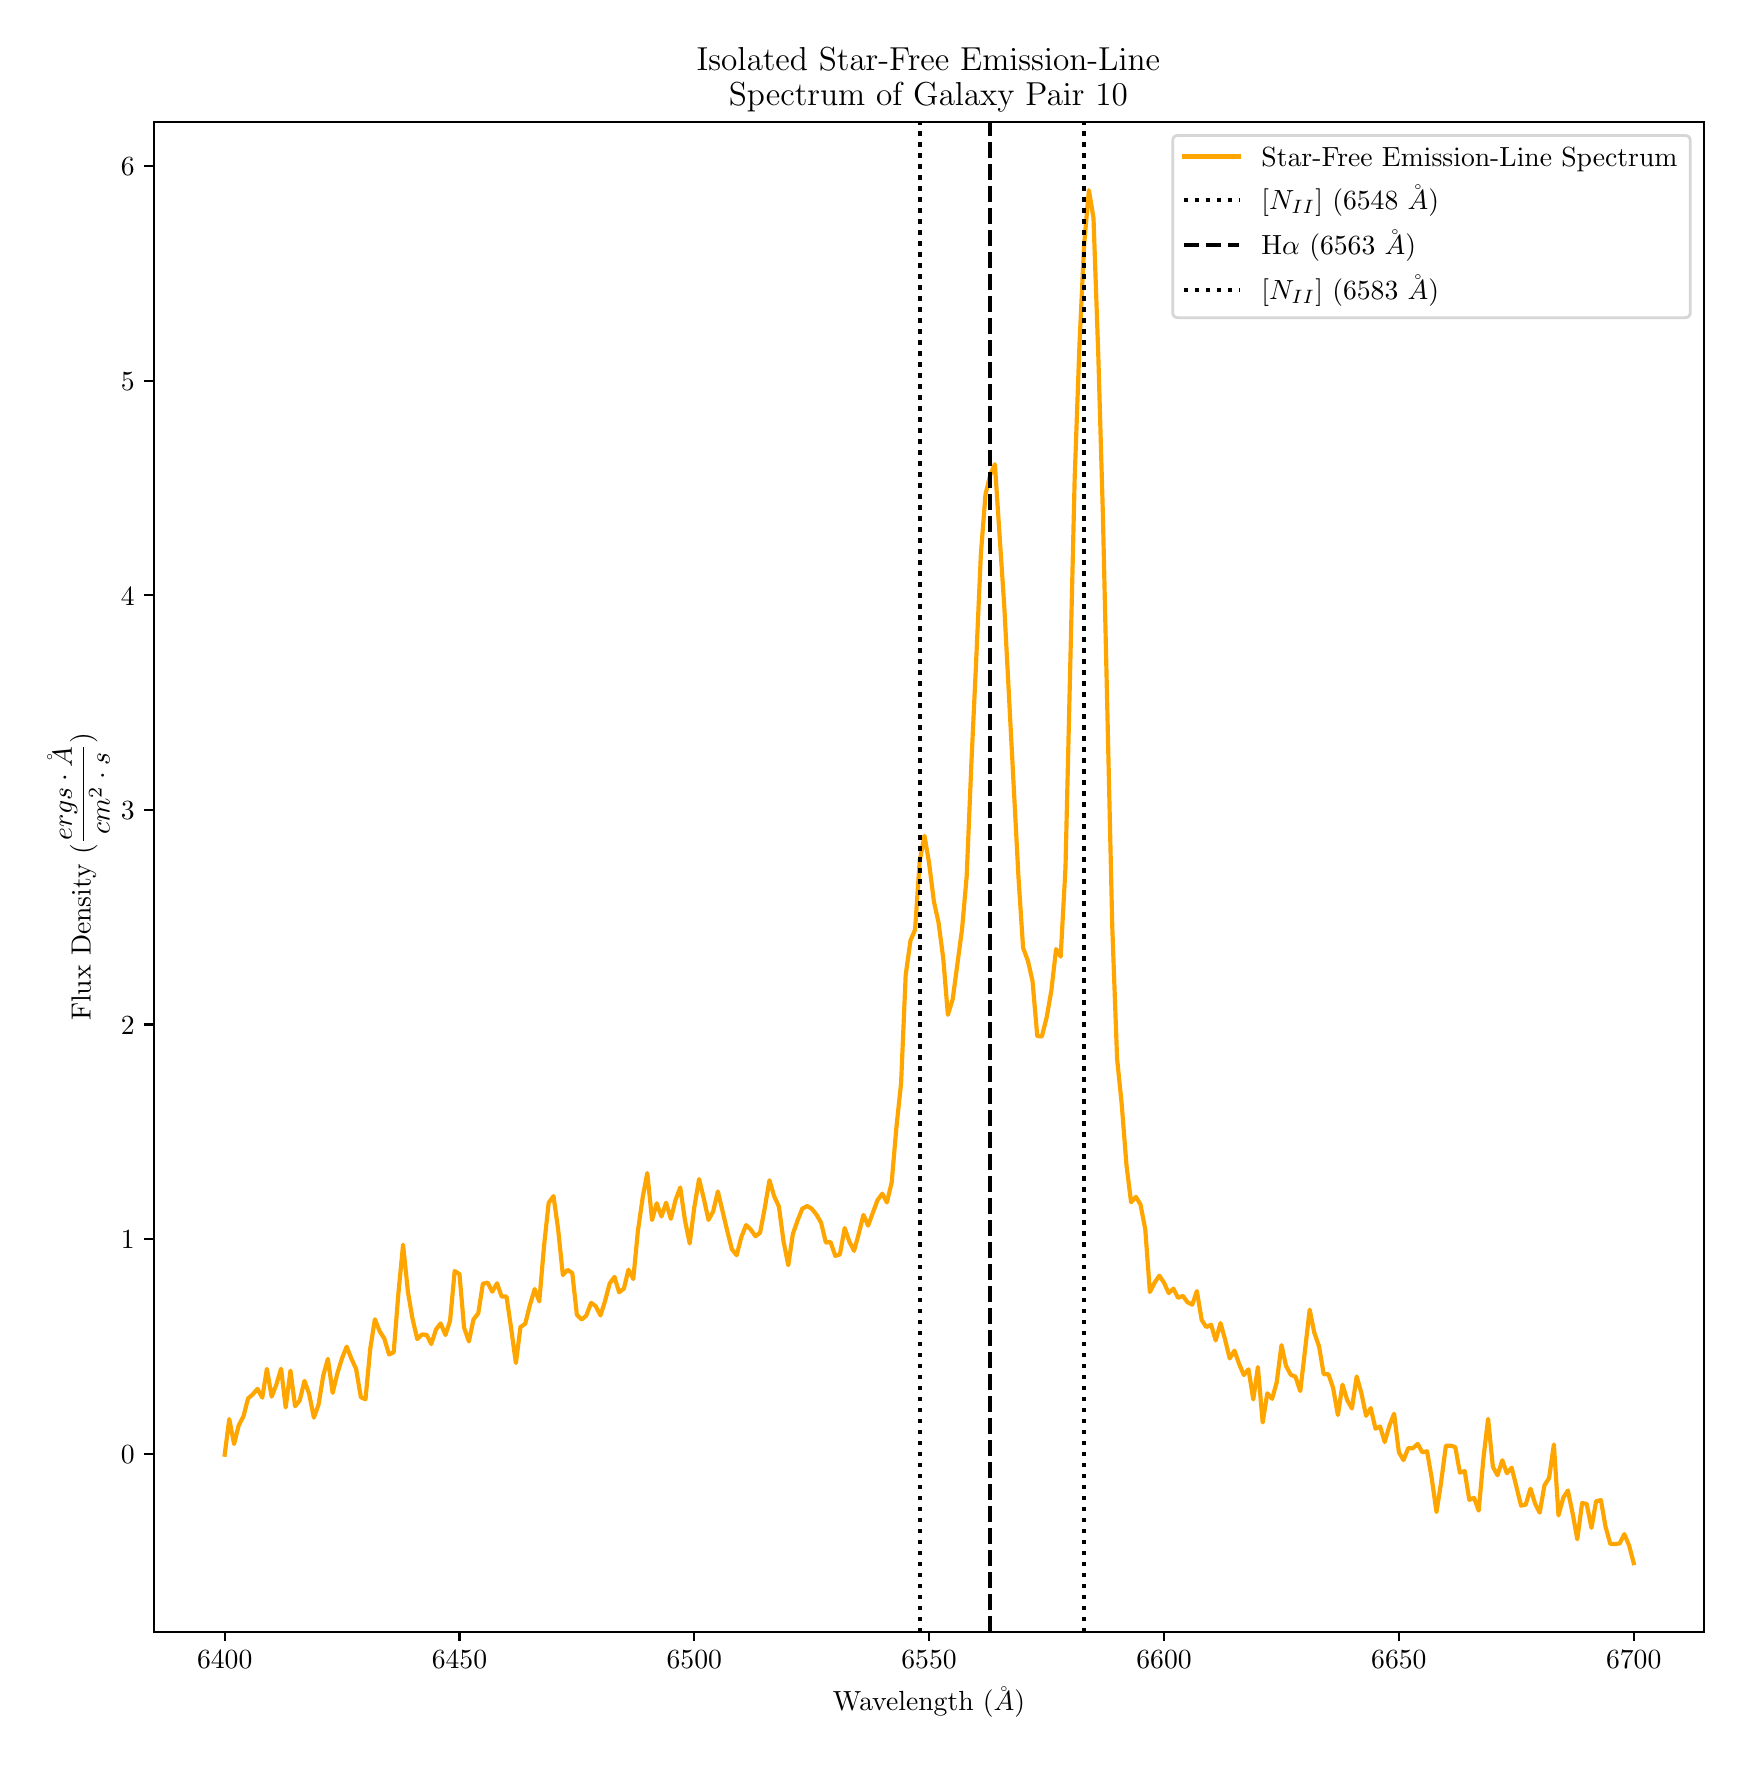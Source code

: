 \begingroup%
\makeatletter%
\begin{pgfpicture}%
\pgfpathrectangle{\pgfpointorigin}{\pgfqpoint{8.482in}{8.552in}}%
\pgfusepath{use as bounding box, clip}%
\begin{pgfscope}%
\pgfsetbuttcap%
\pgfsetmiterjoin%
\definecolor{currentfill}{rgb}{1.0,1.0,1.0}%
\pgfsetfillcolor{currentfill}%
\pgfsetlinewidth{0.0pt}%
\definecolor{currentstroke}{rgb}{1.0,1.0,1.0}%
\pgfsetstrokecolor{currentstroke}%
\pgfsetdash{}{0pt}%
\pgfpathmoveto{\pgfqpoint{0.0in}{0.0in}}%
\pgfpathlineto{\pgfqpoint{8.482in}{0.0in}}%
\pgfpathlineto{\pgfqpoint{8.482in}{8.552in}}%
\pgfpathlineto{\pgfqpoint{0.0in}{8.552in}}%
\pgfpathclose%
\pgfusepath{fill}%
\end{pgfscope}%
\begin{pgfscope}%
\pgfsetbuttcap%
\pgfsetmiterjoin%
\definecolor{currentfill}{rgb}{1.0,1.0,1.0}%
\pgfsetfillcolor{currentfill}%
\pgfsetlinewidth{0.0pt}%
\definecolor{currentstroke}{rgb}{0.0,0.0,0.0}%
\pgfsetstrokecolor{currentstroke}%
\pgfsetstrokeopacity{0.0}%
\pgfsetdash{}{0pt}%
\pgfpathmoveto{\pgfqpoint{0.632in}{0.532in}}%
\pgfpathlineto{\pgfqpoint{8.382in}{0.532in}}%
\pgfpathlineto{\pgfqpoint{8.382in}{8.082in}}%
\pgfpathlineto{\pgfqpoint{0.632in}{8.082in}}%
\pgfpathclose%
\pgfusepath{fill}%
\end{pgfscope}%
\begin{pgfscope}%
\pgfsetbuttcap%
\pgfsetroundjoin%
\definecolor{currentfill}{rgb}{0.0,0.0,0.0}%
\pgfsetfillcolor{currentfill}%
\pgfsetlinewidth{0.803pt}%
\definecolor{currentstroke}{rgb}{0.0,0.0,0.0}%
\pgfsetstrokecolor{currentstroke}%
\pgfsetdash{}{0pt}%
\pgfsys@defobject{currentmarker}{\pgfqpoint{0.0in}{-0.049in}}{\pgfqpoint{0.0in}{0.0in}}{%
\pgfpathmoveto{\pgfqpoint{0.0in}{0.0in}}%
\pgfpathlineto{\pgfqpoint{0.0in}{-0.049in}}%
\pgfusepath{stroke,fill}%
}%
\begin{pgfscope}%
\pgfsys@transformshift{0.985in}{0.532in}%
\pgfsys@useobject{currentmarker}{}%
\end{pgfscope}%
\end{pgfscope}%
\begin{pgfscope}%
\definecolor{textcolor}{rgb}{0.0,0.0,0.0}%
\pgfsetstrokecolor{textcolor}%
\pgfsetfillcolor{textcolor}%
\pgftext[x=0.985in,y=0.435in,,top]{\color{textcolor}\rmfamily\fontsize{10.0}{12.0}\selectfont \(\displaystyle 6400\)}%
\end{pgfscope}%
\begin{pgfscope}%
\pgfsetbuttcap%
\pgfsetroundjoin%
\definecolor{currentfill}{rgb}{0.0,0.0,0.0}%
\pgfsetfillcolor{currentfill}%
\pgfsetlinewidth{0.803pt}%
\definecolor{currentstroke}{rgb}{0.0,0.0,0.0}%
\pgfsetstrokecolor{currentstroke}%
\pgfsetdash{}{0pt}%
\pgfsys@defobject{currentmarker}{\pgfqpoint{0.0in}{-0.049in}}{\pgfqpoint{0.0in}{0.0in}}{%
\pgfpathmoveto{\pgfqpoint{0.0in}{0.0in}}%
\pgfpathlineto{\pgfqpoint{0.0in}{-0.049in}}%
\pgfusepath{stroke,fill}%
}%
\begin{pgfscope}%
\pgfsys@transformshift{2.159in}{0.532in}%
\pgfsys@useobject{currentmarker}{}%
\end{pgfscope}%
\end{pgfscope}%
\begin{pgfscope}%
\definecolor{textcolor}{rgb}{0.0,0.0,0.0}%
\pgfsetstrokecolor{textcolor}%
\pgfsetfillcolor{textcolor}%
\pgftext[x=2.159in,y=0.435in,,top]{\color{textcolor}\rmfamily\fontsize{10.0}{12.0}\selectfont \(\displaystyle 6450\)}%
\end{pgfscope}%
\begin{pgfscope}%
\pgfsetbuttcap%
\pgfsetroundjoin%
\definecolor{currentfill}{rgb}{0.0,0.0,0.0}%
\pgfsetfillcolor{currentfill}%
\pgfsetlinewidth{0.803pt}%
\definecolor{currentstroke}{rgb}{0.0,0.0,0.0}%
\pgfsetstrokecolor{currentstroke}%
\pgfsetdash{}{0pt}%
\pgfsys@defobject{currentmarker}{\pgfqpoint{0.0in}{-0.049in}}{\pgfqpoint{0.0in}{0.0in}}{%
\pgfpathmoveto{\pgfqpoint{0.0in}{0.0in}}%
\pgfpathlineto{\pgfqpoint{0.0in}{-0.049in}}%
\pgfusepath{stroke,fill}%
}%
\begin{pgfscope}%
\pgfsys@transformshift{3.333in}{0.532in}%
\pgfsys@useobject{currentmarker}{}%
\end{pgfscope}%
\end{pgfscope}%
\begin{pgfscope}%
\definecolor{textcolor}{rgb}{0.0,0.0,0.0}%
\pgfsetstrokecolor{textcolor}%
\pgfsetfillcolor{textcolor}%
\pgftext[x=3.333in,y=0.435in,,top]{\color{textcolor}\rmfamily\fontsize{10.0}{12.0}\selectfont \(\displaystyle 6500\)}%
\end{pgfscope}%
\begin{pgfscope}%
\pgfsetbuttcap%
\pgfsetroundjoin%
\definecolor{currentfill}{rgb}{0.0,0.0,0.0}%
\pgfsetfillcolor{currentfill}%
\pgfsetlinewidth{0.803pt}%
\definecolor{currentstroke}{rgb}{0.0,0.0,0.0}%
\pgfsetstrokecolor{currentstroke}%
\pgfsetdash{}{0pt}%
\pgfsys@defobject{currentmarker}{\pgfqpoint{0.0in}{-0.049in}}{\pgfqpoint{0.0in}{0.0in}}{%
\pgfpathmoveto{\pgfqpoint{0.0in}{0.0in}}%
\pgfpathlineto{\pgfqpoint{0.0in}{-0.049in}}%
\pgfusepath{stroke,fill}%
}%
\begin{pgfscope}%
\pgfsys@transformshift{4.507in}{0.532in}%
\pgfsys@useobject{currentmarker}{}%
\end{pgfscope}%
\end{pgfscope}%
\begin{pgfscope}%
\definecolor{textcolor}{rgb}{0.0,0.0,0.0}%
\pgfsetstrokecolor{textcolor}%
\pgfsetfillcolor{textcolor}%
\pgftext[x=4.507in,y=0.435in,,top]{\color{textcolor}\rmfamily\fontsize{10.0}{12.0}\selectfont \(\displaystyle 6550\)}%
\end{pgfscope}%
\begin{pgfscope}%
\pgfsetbuttcap%
\pgfsetroundjoin%
\definecolor{currentfill}{rgb}{0.0,0.0,0.0}%
\pgfsetfillcolor{currentfill}%
\pgfsetlinewidth{0.803pt}%
\definecolor{currentstroke}{rgb}{0.0,0.0,0.0}%
\pgfsetstrokecolor{currentstroke}%
\pgfsetdash{}{0pt}%
\pgfsys@defobject{currentmarker}{\pgfqpoint{0.0in}{-0.049in}}{\pgfqpoint{0.0in}{0.0in}}{%
\pgfpathmoveto{\pgfqpoint{0.0in}{0.0in}}%
\pgfpathlineto{\pgfqpoint{0.0in}{-0.049in}}%
\pgfusepath{stroke,fill}%
}%
\begin{pgfscope}%
\pgfsys@transformshift{5.682in}{0.532in}%
\pgfsys@useobject{currentmarker}{}%
\end{pgfscope}%
\end{pgfscope}%
\begin{pgfscope}%
\definecolor{textcolor}{rgb}{0.0,0.0,0.0}%
\pgfsetstrokecolor{textcolor}%
\pgfsetfillcolor{textcolor}%
\pgftext[x=5.682in,y=0.435in,,top]{\color{textcolor}\rmfamily\fontsize{10.0}{12.0}\selectfont \(\displaystyle 6600\)}%
\end{pgfscope}%
\begin{pgfscope}%
\pgfsetbuttcap%
\pgfsetroundjoin%
\definecolor{currentfill}{rgb}{0.0,0.0,0.0}%
\pgfsetfillcolor{currentfill}%
\pgfsetlinewidth{0.803pt}%
\definecolor{currentstroke}{rgb}{0.0,0.0,0.0}%
\pgfsetstrokecolor{currentstroke}%
\pgfsetdash{}{0pt}%
\pgfsys@defobject{currentmarker}{\pgfqpoint{0.0in}{-0.049in}}{\pgfqpoint{0.0in}{0.0in}}{%
\pgfpathmoveto{\pgfqpoint{0.0in}{0.0in}}%
\pgfpathlineto{\pgfqpoint{0.0in}{-0.049in}}%
\pgfusepath{stroke,fill}%
}%
\begin{pgfscope}%
\pgfsys@transformshift{6.856in}{0.532in}%
\pgfsys@useobject{currentmarker}{}%
\end{pgfscope}%
\end{pgfscope}%
\begin{pgfscope}%
\definecolor{textcolor}{rgb}{0.0,0.0,0.0}%
\pgfsetstrokecolor{textcolor}%
\pgfsetfillcolor{textcolor}%
\pgftext[x=6.856in,y=0.435in,,top]{\color{textcolor}\rmfamily\fontsize{10.0}{12.0}\selectfont \(\displaystyle 6650\)}%
\end{pgfscope}%
\begin{pgfscope}%
\pgfsetbuttcap%
\pgfsetroundjoin%
\definecolor{currentfill}{rgb}{0.0,0.0,0.0}%
\pgfsetfillcolor{currentfill}%
\pgfsetlinewidth{0.803pt}%
\definecolor{currentstroke}{rgb}{0.0,0.0,0.0}%
\pgfsetstrokecolor{currentstroke}%
\pgfsetdash{}{0pt}%
\pgfsys@defobject{currentmarker}{\pgfqpoint{0.0in}{-0.049in}}{\pgfqpoint{0.0in}{0.0in}}{%
\pgfpathmoveto{\pgfqpoint{0.0in}{0.0in}}%
\pgfpathlineto{\pgfqpoint{0.0in}{-0.049in}}%
\pgfusepath{stroke,fill}%
}%
\begin{pgfscope}%
\pgfsys@transformshift{8.03in}{0.532in}%
\pgfsys@useobject{currentmarker}{}%
\end{pgfscope}%
\end{pgfscope}%
\begin{pgfscope}%
\definecolor{textcolor}{rgb}{0.0,0.0,0.0}%
\pgfsetstrokecolor{textcolor}%
\pgfsetfillcolor{textcolor}%
\pgftext[x=8.03in,y=0.435in,,top]{\color{textcolor}\rmfamily\fontsize{10.0}{12.0}\selectfont \(\displaystyle 6700\)}%
\end{pgfscope}%
\begin{pgfscope}%
\definecolor{textcolor}{rgb}{0.0,0.0,0.0}%
\pgfsetstrokecolor{textcolor}%
\pgfsetfillcolor{textcolor}%
\pgftext[x=4.507in,y=0.256in,,top]{\color{textcolor}\rmfamily\fontsize{10.0}{12.0}\selectfont Wavelength (\(\displaystyle \AA\))}%
\end{pgfscope}%
\begin{pgfscope}%
\pgfsetbuttcap%
\pgfsetroundjoin%
\definecolor{currentfill}{rgb}{0.0,0.0,0.0}%
\pgfsetfillcolor{currentfill}%
\pgfsetlinewidth{0.803pt}%
\definecolor{currentstroke}{rgb}{0.0,0.0,0.0}%
\pgfsetstrokecolor{currentstroke}%
\pgfsetdash{}{0pt}%
\pgfsys@defobject{currentmarker}{\pgfqpoint{-0.049in}{0.0in}}{\pgfqpoint{0.0in}{0.0in}}{%
\pgfpathmoveto{\pgfqpoint{0.0in}{0.0in}}%
\pgfpathlineto{\pgfqpoint{-0.049in}{0.0in}}%
\pgfusepath{stroke,fill}%
}%
\begin{pgfscope}%
\pgfsys@transformshift{0.632in}{1.421in}%
\pgfsys@useobject{currentmarker}{}%
\end{pgfscope}%
\end{pgfscope}%
\begin{pgfscope}%
\definecolor{textcolor}{rgb}{0.0,0.0,0.0}%
\pgfsetstrokecolor{textcolor}%
\pgfsetfillcolor{textcolor}%
\pgftext[x=0.466in,y=1.373in,left,base]{\color{textcolor}\rmfamily\fontsize{10.0}{12.0}\selectfont \(\displaystyle 0\)}%
\end{pgfscope}%
\begin{pgfscope}%
\pgfsetbuttcap%
\pgfsetroundjoin%
\definecolor{currentfill}{rgb}{0.0,0.0,0.0}%
\pgfsetfillcolor{currentfill}%
\pgfsetlinewidth{0.803pt}%
\definecolor{currentstroke}{rgb}{0.0,0.0,0.0}%
\pgfsetstrokecolor{currentstroke}%
\pgfsetdash{}{0pt}%
\pgfsys@defobject{currentmarker}{\pgfqpoint{-0.049in}{0.0in}}{\pgfqpoint{0.0in}{0.0in}}{%
\pgfpathmoveto{\pgfqpoint{0.0in}{0.0in}}%
\pgfpathlineto{\pgfqpoint{-0.049in}{0.0in}}%
\pgfusepath{stroke,fill}%
}%
\begin{pgfscope}%
\pgfsys@transformshift{0.632in}{2.494in}%
\pgfsys@useobject{currentmarker}{}%
\end{pgfscope}%
\end{pgfscope}%
\begin{pgfscope}%
\definecolor{textcolor}{rgb}{0.0,0.0,0.0}%
\pgfsetstrokecolor{textcolor}%
\pgfsetfillcolor{textcolor}%
\pgftext[x=0.466in,y=2.446in,left,base]{\color{textcolor}\rmfamily\fontsize{10.0}{12.0}\selectfont \(\displaystyle 1\)}%
\end{pgfscope}%
\begin{pgfscope}%
\pgfsetbuttcap%
\pgfsetroundjoin%
\definecolor{currentfill}{rgb}{0.0,0.0,0.0}%
\pgfsetfillcolor{currentfill}%
\pgfsetlinewidth{0.803pt}%
\definecolor{currentstroke}{rgb}{0.0,0.0,0.0}%
\pgfsetstrokecolor{currentstroke}%
\pgfsetdash{}{0pt}%
\pgfsys@defobject{currentmarker}{\pgfqpoint{-0.049in}{0.0in}}{\pgfqpoint{0.0in}{0.0in}}{%
\pgfpathmoveto{\pgfqpoint{0.0in}{0.0in}}%
\pgfpathlineto{\pgfqpoint{-0.049in}{0.0in}}%
\pgfusepath{stroke,fill}%
}%
\begin{pgfscope}%
\pgfsys@transformshift{0.632in}{3.568in}%
\pgfsys@useobject{currentmarker}{}%
\end{pgfscope}%
\end{pgfscope}%
\begin{pgfscope}%
\definecolor{textcolor}{rgb}{0.0,0.0,0.0}%
\pgfsetstrokecolor{textcolor}%
\pgfsetfillcolor{textcolor}%
\pgftext[x=0.466in,y=3.519in,left,base]{\color{textcolor}\rmfamily\fontsize{10.0}{12.0}\selectfont \(\displaystyle 2\)}%
\end{pgfscope}%
\begin{pgfscope}%
\pgfsetbuttcap%
\pgfsetroundjoin%
\definecolor{currentfill}{rgb}{0.0,0.0,0.0}%
\pgfsetfillcolor{currentfill}%
\pgfsetlinewidth{0.803pt}%
\definecolor{currentstroke}{rgb}{0.0,0.0,0.0}%
\pgfsetstrokecolor{currentstroke}%
\pgfsetdash{}{0pt}%
\pgfsys@defobject{currentmarker}{\pgfqpoint{-0.049in}{0.0in}}{\pgfqpoint{0.0in}{0.0in}}{%
\pgfpathmoveto{\pgfqpoint{0.0in}{0.0in}}%
\pgfpathlineto{\pgfqpoint{-0.049in}{0.0in}}%
\pgfusepath{stroke,fill}%
}%
\begin{pgfscope}%
\pgfsys@transformshift{0.632in}{4.641in}%
\pgfsys@useobject{currentmarker}{}%
\end{pgfscope}%
\end{pgfscope}%
\begin{pgfscope}%
\definecolor{textcolor}{rgb}{0.0,0.0,0.0}%
\pgfsetstrokecolor{textcolor}%
\pgfsetfillcolor{textcolor}%
\pgftext[x=0.466in,y=4.592in,left,base]{\color{textcolor}\rmfamily\fontsize{10.0}{12.0}\selectfont \(\displaystyle 3\)}%
\end{pgfscope}%
\begin{pgfscope}%
\pgfsetbuttcap%
\pgfsetroundjoin%
\definecolor{currentfill}{rgb}{0.0,0.0,0.0}%
\pgfsetfillcolor{currentfill}%
\pgfsetlinewidth{0.803pt}%
\definecolor{currentstroke}{rgb}{0.0,0.0,0.0}%
\pgfsetstrokecolor{currentstroke}%
\pgfsetdash{}{0pt}%
\pgfsys@defobject{currentmarker}{\pgfqpoint{-0.049in}{0.0in}}{\pgfqpoint{0.0in}{0.0in}}{%
\pgfpathmoveto{\pgfqpoint{0.0in}{0.0in}}%
\pgfpathlineto{\pgfqpoint{-0.049in}{0.0in}}%
\pgfusepath{stroke,fill}%
}%
\begin{pgfscope}%
\pgfsys@transformshift{0.632in}{5.714in}%
\pgfsys@useobject{currentmarker}{}%
\end{pgfscope}%
\end{pgfscope}%
\begin{pgfscope}%
\definecolor{textcolor}{rgb}{0.0,0.0,0.0}%
\pgfsetstrokecolor{textcolor}%
\pgfsetfillcolor{textcolor}%
\pgftext[x=0.466in,y=5.665in,left,base]{\color{textcolor}\rmfamily\fontsize{10.0}{12.0}\selectfont \(\displaystyle 4\)}%
\end{pgfscope}%
\begin{pgfscope}%
\pgfsetbuttcap%
\pgfsetroundjoin%
\definecolor{currentfill}{rgb}{0.0,0.0,0.0}%
\pgfsetfillcolor{currentfill}%
\pgfsetlinewidth{0.803pt}%
\definecolor{currentstroke}{rgb}{0.0,0.0,0.0}%
\pgfsetstrokecolor{currentstroke}%
\pgfsetdash{}{0pt}%
\pgfsys@defobject{currentmarker}{\pgfqpoint{-0.049in}{0.0in}}{\pgfqpoint{0.0in}{0.0in}}{%
\pgfpathmoveto{\pgfqpoint{0.0in}{0.0in}}%
\pgfpathlineto{\pgfqpoint{-0.049in}{0.0in}}%
\pgfusepath{stroke,fill}%
}%
\begin{pgfscope}%
\pgfsys@transformshift{0.632in}{6.787in}%
\pgfsys@useobject{currentmarker}{}%
\end{pgfscope}%
\end{pgfscope}%
\begin{pgfscope}%
\definecolor{textcolor}{rgb}{0.0,0.0,0.0}%
\pgfsetstrokecolor{textcolor}%
\pgfsetfillcolor{textcolor}%
\pgftext[x=0.466in,y=6.739in,left,base]{\color{textcolor}\rmfamily\fontsize{10.0}{12.0}\selectfont \(\displaystyle 5\)}%
\end{pgfscope}%
\begin{pgfscope}%
\pgfsetbuttcap%
\pgfsetroundjoin%
\definecolor{currentfill}{rgb}{0.0,0.0,0.0}%
\pgfsetfillcolor{currentfill}%
\pgfsetlinewidth{0.803pt}%
\definecolor{currentstroke}{rgb}{0.0,0.0,0.0}%
\pgfsetstrokecolor{currentstroke}%
\pgfsetdash{}{0pt}%
\pgfsys@defobject{currentmarker}{\pgfqpoint{-0.049in}{0.0in}}{\pgfqpoint{0.0in}{0.0in}}{%
\pgfpathmoveto{\pgfqpoint{0.0in}{0.0in}}%
\pgfpathlineto{\pgfqpoint{-0.049in}{0.0in}}%
\pgfusepath{stroke,fill}%
}%
\begin{pgfscope}%
\pgfsys@transformshift{0.632in}{7.86in}%
\pgfsys@useobject{currentmarker}{}%
\end{pgfscope}%
\end{pgfscope}%
\begin{pgfscope}%
\definecolor{textcolor}{rgb}{0.0,0.0,0.0}%
\pgfsetstrokecolor{textcolor}%
\pgfsetfillcolor{textcolor}%
\pgftext[x=0.466in,y=7.812in,left,base]{\color{textcolor}\rmfamily\fontsize{10.0}{12.0}\selectfont \(\displaystyle 6\)}%
\end{pgfscope}%
\begin{pgfscope}%
\definecolor{textcolor}{rgb}{0.0,0.0,0.0}%
\pgfsetstrokecolor{textcolor}%
\pgfsetfillcolor{textcolor}%
\pgftext[x=0.41in,y=4.307in,,bottom,rotate=90.0]{\color{textcolor}\rmfamily\fontsize{10.0}{12.0}\selectfont Flux Density (\(\displaystyle \frac{ergs \cdot \AA}{cm^{2} \cdot s}\))}%
\end{pgfscope}%
\begin{pgfscope}%
\pgfpathrectangle{\pgfqpoint{0.632in}{0.532in}}{\pgfqpoint{7.75in}{7.55in}}%
\pgfusepath{clip}%
\pgfsetrectcap%
\pgfsetroundjoin%
\pgfsetlinewidth{1.506pt}%
\definecolor{currentstroke}{rgb}{1.0,0.647,0.0}%
\pgfsetstrokecolor{currentstroke}%
\pgfsetdash{}{0pt}%
\pgfpathmoveto{\pgfqpoint{0.985in}{1.417in}}%
\pgfpathlineto{\pgfqpoint{1.008in}{1.595in}}%
\pgfpathlineto{\pgfqpoint{1.032in}{1.47in}}%
\pgfpathlineto{\pgfqpoint{1.055in}{1.563in}}%
\pgfpathlineto{\pgfqpoint{1.079in}{1.609in}}%
\pgfpathlineto{\pgfqpoint{1.102in}{1.698in}}%
\pgfpathlineto{\pgfqpoint{1.126in}{1.719in}}%
\pgfpathlineto{\pgfqpoint{1.149in}{1.746in}}%
\pgfpathlineto{\pgfqpoint{1.173in}{1.702in}}%
\pgfpathlineto{\pgfqpoint{1.196in}{1.846in}}%
\pgfpathlineto{\pgfqpoint{1.22in}{1.707in}}%
\pgfpathlineto{\pgfqpoint{1.243in}{1.766in}}%
\pgfpathlineto{\pgfqpoint{1.267in}{1.847in}}%
\pgfpathlineto{\pgfqpoint{1.29in}{1.653in}}%
\pgfpathlineto{\pgfqpoint{1.314in}{1.837in}}%
\pgfpathlineto{\pgfqpoint{1.337in}{1.659in}}%
\pgfpathlineto{\pgfqpoint{1.36in}{1.687in}}%
\pgfpathlineto{\pgfqpoint{1.384in}{1.786in}}%
\pgfpathlineto{\pgfqpoint{1.407in}{1.722in}}%
\pgfpathlineto{\pgfqpoint{1.431in}{1.602in}}%
\pgfpathlineto{\pgfqpoint{1.454in}{1.666in}}%
\pgfpathlineto{\pgfqpoint{1.478in}{1.813in}}%
\pgfpathlineto{\pgfqpoint{1.501in}{1.896in}}%
\pgfpathlineto{\pgfqpoint{1.525in}{1.726in}}%
\pgfpathlineto{\pgfqpoint{1.548in}{1.822in}}%
\pgfpathlineto{\pgfqpoint{1.572in}{1.9in}}%
\pgfpathlineto{\pgfqpoint{1.595in}{1.957in}}%
\pgfpathlineto{\pgfqpoint{1.619in}{1.896in}}%
\pgfpathlineto{\pgfqpoint{1.642in}{1.846in}}%
\pgfpathlineto{\pgfqpoint{1.666in}{1.704in}}%
\pgfpathlineto{\pgfqpoint{1.689in}{1.694in}}%
\pgfpathlineto{\pgfqpoint{1.713in}{1.948in}}%
\pgfpathlineto{\pgfqpoint{1.736in}{2.094in}}%
\pgfpathlineto{\pgfqpoint{1.76in}{2.034in}}%
\pgfpathlineto{\pgfqpoint{1.783in}{1.998in}}%
\pgfpathlineto{\pgfqpoint{1.807in}{1.918in}}%
\pgfpathlineto{\pgfqpoint{1.83in}{1.929in}}%
\pgfpathlineto{\pgfqpoint{1.854in}{2.228in}}%
\pgfpathlineto{\pgfqpoint{1.877in}{2.467in}}%
\pgfpathlineto{\pgfqpoint{1.901in}{2.233in}}%
\pgfpathlineto{\pgfqpoint{1.924in}{2.097in}}%
\pgfpathlineto{\pgfqpoint{1.948in}{1.995in}}%
\pgfpathlineto{\pgfqpoint{1.971in}{2.018in}}%
\pgfpathlineto{\pgfqpoint{1.995in}{2.016in}}%
\pgfpathlineto{\pgfqpoint{2.018in}{1.97in}}%
\pgfpathlineto{\pgfqpoint{2.042in}{2.044in}}%
\pgfpathlineto{\pgfqpoint{2.065in}{2.073in}}%
\pgfpathlineto{\pgfqpoint{2.089in}{2.015in}}%
\pgfpathlineto{\pgfqpoint{2.112in}{2.087in}}%
\pgfpathlineto{\pgfqpoint{2.135in}{2.335in}}%
\pgfpathlineto{\pgfqpoint{2.159in}{2.32in}}%
\pgfpathlineto{\pgfqpoint{2.182in}{2.052in}}%
\pgfpathlineto{\pgfqpoint{2.206in}{1.983in}}%
\pgfpathlineto{\pgfqpoint{2.229in}{2.093in}}%
\pgfpathlineto{\pgfqpoint{2.253in}{2.124in}}%
\pgfpathlineto{\pgfqpoint{2.276in}{2.272in}}%
\pgfpathlineto{\pgfqpoint{2.3in}{2.277in}}%
\pgfpathlineto{\pgfqpoint{2.323in}{2.232in}}%
\pgfpathlineto{\pgfqpoint{2.347in}{2.274in}}%
\pgfpathlineto{\pgfqpoint{2.37in}{2.207in}}%
\pgfpathlineto{\pgfqpoint{2.394in}{2.208in}}%
\pgfpathlineto{\pgfqpoint{2.417in}{2.051in}}%
\pgfpathlineto{\pgfqpoint{2.441in}{1.875in}}%
\pgfpathlineto{\pgfqpoint{2.464in}{2.055in}}%
\pgfpathlineto{\pgfqpoint{2.488in}{2.072in}}%
\pgfpathlineto{\pgfqpoint{2.511in}{2.165in}}%
\pgfpathlineto{\pgfqpoint{2.535in}{2.245in}}%
\pgfpathlineto{\pgfqpoint{2.558in}{2.183in}}%
\pgfpathlineto{\pgfqpoint{2.582in}{2.463in}}%
\pgfpathlineto{\pgfqpoint{2.605in}{2.676in}}%
\pgfpathlineto{\pgfqpoint{2.629in}{2.71in}}%
\pgfpathlineto{\pgfqpoint{2.652in}{2.546in}}%
\pgfpathlineto{\pgfqpoint{2.676in}{2.315in}}%
\pgfpathlineto{\pgfqpoint{2.699in}{2.341in}}%
\pgfpathlineto{\pgfqpoint{2.723in}{2.325in}}%
\pgfpathlineto{\pgfqpoint{2.746in}{2.116in}}%
\pgfpathlineto{\pgfqpoint{2.77in}{2.093in}}%
\pgfpathlineto{\pgfqpoint{2.793in}{2.112in}}%
\pgfpathlineto{\pgfqpoint{2.817in}{2.176in}}%
\pgfpathlineto{\pgfqpoint{2.84in}{2.16in}}%
\pgfpathlineto{\pgfqpoint{2.864in}{2.113in}}%
\pgfpathlineto{\pgfqpoint{2.887in}{2.186in}}%
\pgfpathlineto{\pgfqpoint{2.91in}{2.273in}}%
\pgfpathlineto{\pgfqpoint{2.934in}{2.306in}}%
\pgfpathlineto{\pgfqpoint{2.957in}{2.229in}}%
\pgfpathlineto{\pgfqpoint{2.981in}{2.247in}}%
\pgfpathlineto{\pgfqpoint{3.004in}{2.342in}}%
\pgfpathlineto{\pgfqpoint{3.028in}{2.295in}}%
\pgfpathlineto{\pgfqpoint{3.051in}{2.535in}}%
\pgfpathlineto{\pgfqpoint{3.075in}{2.703in}}%
\pgfpathlineto{\pgfqpoint{3.098in}{2.825in}}%
\pgfpathlineto{\pgfqpoint{3.122in}{2.59in}}%
\pgfpathlineto{\pgfqpoint{3.145in}{2.674in}}%
\pgfpathlineto{\pgfqpoint{3.169in}{2.608in}}%
\pgfpathlineto{\pgfqpoint{3.192in}{2.677in}}%
\pgfpathlineto{\pgfqpoint{3.216in}{2.596in}}%
\pgfpathlineto{\pgfqpoint{3.239in}{2.69in}}%
\pgfpathlineto{\pgfqpoint{3.263in}{2.753in}}%
\pgfpathlineto{\pgfqpoint{3.286in}{2.591in}}%
\pgfpathlineto{\pgfqpoint{3.31in}{2.473in}}%
\pgfpathlineto{\pgfqpoint{3.333in}{2.653in}}%
\pgfpathlineto{\pgfqpoint{3.357in}{2.795in}}%
\pgfpathlineto{\pgfqpoint{3.38in}{2.7in}}%
\pgfpathlineto{\pgfqpoint{3.404in}{2.591in}}%
\pgfpathlineto{\pgfqpoint{3.427in}{2.632in}}%
\pgfpathlineto{\pgfqpoint{3.451in}{2.733in}}%
\pgfpathlineto{\pgfqpoint{3.498in}{2.535in}}%
\pgfpathlineto{\pgfqpoint{3.521in}{2.444in}}%
\pgfpathlineto{\pgfqpoint{3.545in}{2.414in}}%
\pgfpathlineto{\pgfqpoint{3.568in}{2.504in}}%
\pgfpathlineto{\pgfqpoint{3.592in}{2.565in}}%
\pgfpathlineto{\pgfqpoint{3.615in}{2.543in}}%
\pgfpathlineto{\pgfqpoint{3.639in}{2.509in}}%
\pgfpathlineto{\pgfqpoint{3.662in}{2.527in}}%
\pgfpathlineto{\pgfqpoint{3.685in}{2.648in}}%
\pgfpathlineto{\pgfqpoint{3.709in}{2.789in}}%
\pgfpathlineto{\pgfqpoint{3.732in}{2.71in}}%
\pgfpathlineto{\pgfqpoint{3.756in}{2.658in}}%
\pgfpathlineto{\pgfqpoint{3.779in}{2.485in}}%
\pgfpathlineto{\pgfqpoint{3.803in}{2.364in}}%
\pgfpathlineto{\pgfqpoint{3.826in}{2.521in}}%
\pgfpathlineto{\pgfqpoint{3.85in}{2.589in}}%
\pgfpathlineto{\pgfqpoint{3.873in}{2.647in}}%
\pgfpathlineto{\pgfqpoint{3.897in}{2.66in}}%
\pgfpathlineto{\pgfqpoint{3.92in}{2.647in}}%
\pgfpathlineto{\pgfqpoint{3.944in}{2.617in}}%
\pgfpathlineto{\pgfqpoint{3.967in}{2.577in}}%
\pgfpathlineto{\pgfqpoint{3.991in}{2.477in}}%
\pgfpathlineto{\pgfqpoint{4.014in}{2.481in}}%
\pgfpathlineto{\pgfqpoint{4.038in}{2.411in}}%
\pgfpathlineto{\pgfqpoint{4.061in}{2.418in}}%
\pgfpathlineto{\pgfqpoint{4.085in}{2.55in}}%
\pgfpathlineto{\pgfqpoint{4.108in}{2.483in}}%
\pgfpathlineto{\pgfqpoint{4.132in}{2.436in}}%
\pgfpathlineto{\pgfqpoint{4.155in}{2.521in}}%
\pgfpathlineto{\pgfqpoint{4.179in}{2.616in}}%
\pgfpathlineto{\pgfqpoint{4.202in}{2.562in}}%
\pgfpathlineto{\pgfqpoint{4.249in}{2.689in}}%
\pgfpathlineto{\pgfqpoint{4.273in}{2.722in}}%
\pgfpathlineto{\pgfqpoint{4.296in}{2.678in}}%
\pgfpathlineto{\pgfqpoint{4.32in}{2.778in}}%
\pgfpathlineto{\pgfqpoint{4.343in}{3.047in}}%
\pgfpathlineto{\pgfqpoint{4.367in}{3.274in}}%
\pgfpathlineto{\pgfqpoint{4.39in}{3.815in}}%
\pgfpathlineto{\pgfqpoint{4.414in}{3.988in}}%
\pgfpathlineto{\pgfqpoint{4.437in}{4.042in}}%
\pgfpathlineto{\pgfqpoint{4.46in}{4.385in}}%
\pgfpathlineto{\pgfqpoint{4.484in}{4.511in}}%
\pgfpathlineto{\pgfqpoint{4.507in}{4.375in}}%
\pgfpathlineto{\pgfqpoint{4.531in}{4.183in}}%
\pgfpathlineto{\pgfqpoint{4.554in}{4.079in}}%
\pgfpathlineto{\pgfqpoint{4.578in}{3.897in}}%
\pgfpathlineto{\pgfqpoint{4.601in}{3.616in}}%
\pgfpathlineto{\pgfqpoint{4.625in}{3.694in}}%
\pgfpathlineto{\pgfqpoint{4.672in}{4.046in}}%
\pgfpathlineto{\pgfqpoint{4.695in}{4.309in}}%
\pgfpathlineto{\pgfqpoint{4.719in}{4.885in}}%
\pgfpathlineto{\pgfqpoint{4.742in}{5.376in}}%
\pgfpathlineto{\pgfqpoint{4.766in}{5.92in}}%
\pgfpathlineto{\pgfqpoint{4.789in}{6.218in}}%
\pgfpathlineto{\pgfqpoint{4.813in}{6.317in}}%
\pgfpathlineto{\pgfqpoint{4.836in}{6.369in}}%
\pgfpathlineto{\pgfqpoint{4.883in}{5.658in}}%
\pgfpathlineto{\pgfqpoint{4.954in}{4.304in}}%
\pgfpathlineto{\pgfqpoint{4.977in}{3.951in}}%
\pgfpathlineto{\pgfqpoint{5.001in}{3.887in}}%
\pgfpathlineto{\pgfqpoint{5.024in}{3.786in}}%
\pgfpathlineto{\pgfqpoint{5.048in}{3.51in}}%
\pgfpathlineto{\pgfqpoint{5.071in}{3.508in}}%
\pgfpathlineto{\pgfqpoint{5.095in}{3.604in}}%
\pgfpathlineto{\pgfqpoint{5.118in}{3.735in}}%
\pgfpathlineto{\pgfqpoint{5.142in}{3.945in}}%
\pgfpathlineto{\pgfqpoint{5.165in}{3.907in}}%
\pgfpathlineto{\pgfqpoint{5.189in}{4.352in}}%
\pgfpathlineto{\pgfqpoint{5.235in}{6.301in}}%
\pgfpathlineto{\pgfqpoint{5.259in}{6.969in}}%
\pgfpathlineto{\pgfqpoint{5.282in}{7.465in}}%
\pgfpathlineto{\pgfqpoint{5.306in}{7.739in}}%
\pgfpathlineto{\pgfqpoint{5.329in}{7.601in}}%
\pgfpathlineto{\pgfqpoint{5.353in}{6.916in}}%
\pgfpathlineto{\pgfqpoint{5.376in}{6.117in}}%
\pgfpathlineto{\pgfqpoint{5.423in}{4.053in}}%
\pgfpathlineto{\pgfqpoint{5.447in}{3.397in}}%
\pgfpathlineto{\pgfqpoint{5.47in}{3.171in}}%
\pgfpathlineto{\pgfqpoint{5.494in}{2.864in}}%
\pgfpathlineto{\pgfqpoint{5.517in}{2.679in}}%
\pgfpathlineto{\pgfqpoint{5.541in}{2.706in}}%
\pgfpathlineto{\pgfqpoint{5.564in}{2.668in}}%
\pgfpathlineto{\pgfqpoint{5.588in}{2.543in}}%
\pgfpathlineto{\pgfqpoint{5.611in}{2.23in}}%
\pgfpathlineto{\pgfqpoint{5.635in}{2.278in}}%
\pgfpathlineto{\pgfqpoint{5.658in}{2.312in}}%
\pgfpathlineto{\pgfqpoint{5.682in}{2.276in}}%
\pgfpathlineto{\pgfqpoint{5.705in}{2.225in}}%
\pgfpathlineto{\pgfqpoint{5.729in}{2.247in}}%
\pgfpathlineto{\pgfqpoint{5.752in}{2.201in}}%
\pgfpathlineto{\pgfqpoint{5.776in}{2.211in}}%
\pgfpathlineto{\pgfqpoint{5.799in}{2.179in}}%
\pgfpathlineto{\pgfqpoint{5.823in}{2.167in}}%
\pgfpathlineto{\pgfqpoint{5.846in}{2.235in}}%
\pgfpathlineto{\pgfqpoint{5.87in}{2.09in}}%
\pgfpathlineto{\pgfqpoint{5.893in}{2.055in}}%
\pgfpathlineto{\pgfqpoint{5.917in}{2.067in}}%
\pgfpathlineto{\pgfqpoint{5.94in}{1.988in}}%
\pgfpathlineto{\pgfqpoint{5.964in}{2.075in}}%
\pgfpathlineto{\pgfqpoint{5.987in}{1.993in}}%
\pgfpathlineto{\pgfqpoint{6.01in}{1.898in}}%
\pgfpathlineto{\pgfqpoint{6.034in}{1.937in}}%
\pgfpathlineto{\pgfqpoint{6.057in}{1.871in}}%
\pgfpathlineto{\pgfqpoint{6.081in}{1.815in}}%
\pgfpathlineto{\pgfqpoint{6.104in}{1.844in}}%
\pgfpathlineto{\pgfqpoint{6.128in}{1.693in}}%
\pgfpathlineto{\pgfqpoint{6.151in}{1.855in}}%
\pgfpathlineto{\pgfqpoint{6.175in}{1.578in}}%
\pgfpathlineto{\pgfqpoint{6.198in}{1.724in}}%
\pgfpathlineto{\pgfqpoint{6.222in}{1.696in}}%
\pgfpathlineto{\pgfqpoint{6.245in}{1.778in}}%
\pgfpathlineto{\pgfqpoint{6.269in}{1.965in}}%
\pgfpathlineto{\pgfqpoint{6.292in}{1.86in}}%
\pgfpathlineto{\pgfqpoint{6.316in}{1.816in}}%
\pgfpathlineto{\pgfqpoint{6.339in}{1.807in}}%
\pgfpathlineto{\pgfqpoint{6.363in}{1.735in}}%
\pgfpathlineto{\pgfqpoint{6.41in}{2.142in}}%
\pgfpathlineto{\pgfqpoint{6.433in}{2.027in}}%
\pgfpathlineto{\pgfqpoint{6.457in}{1.958in}}%
\pgfpathlineto{\pgfqpoint{6.48in}{1.819in}}%
\pgfpathlineto{\pgfqpoint{6.504in}{1.819in}}%
\pgfpathlineto{\pgfqpoint{6.527in}{1.751in}}%
\pgfpathlineto{\pgfqpoint{6.551in}{1.615in}}%
\pgfpathlineto{\pgfqpoint{6.574in}{1.767in}}%
\pgfpathlineto{\pgfqpoint{6.598in}{1.689in}}%
\pgfpathlineto{\pgfqpoint{6.621in}{1.648in}}%
\pgfpathlineto{\pgfqpoint{6.645in}{1.808in}}%
\pgfpathlineto{\pgfqpoint{6.668in}{1.727in}}%
\pgfpathlineto{\pgfqpoint{6.692in}{1.611in}}%
\pgfpathlineto{\pgfqpoint{6.715in}{1.65in}}%
\pgfpathlineto{\pgfqpoint{6.739in}{1.547in}}%
\pgfpathlineto{\pgfqpoint{6.762in}{1.558in}}%
\pgfpathlineto{\pgfqpoint{6.785in}{1.48in}}%
\pgfpathlineto{\pgfqpoint{6.809in}{1.563in}}%
\pgfpathlineto{\pgfqpoint{6.832in}{1.622in}}%
\pgfpathlineto{\pgfqpoint{6.856in}{1.429in}}%
\pgfpathlineto{\pgfqpoint{6.879in}{1.39in}}%
\pgfpathlineto{\pgfqpoint{6.903in}{1.45in}}%
\pgfpathlineto{\pgfqpoint{6.926in}{1.449in}}%
\pgfpathlineto{\pgfqpoint{6.95in}{1.471in}}%
\pgfpathlineto{\pgfqpoint{6.973in}{1.429in}}%
\pgfpathlineto{\pgfqpoint{6.997in}{1.434in}}%
\pgfpathlineto{\pgfqpoint{7.02in}{1.3in}}%
\pgfpathlineto{\pgfqpoint{7.044in}{1.13in}}%
\pgfpathlineto{\pgfqpoint{7.067in}{1.278in}}%
\pgfpathlineto{\pgfqpoint{7.091in}{1.462in}}%
\pgfpathlineto{\pgfqpoint{7.114in}{1.462in}}%
\pgfpathlineto{\pgfqpoint{7.138in}{1.455in}}%
\pgfpathlineto{\pgfqpoint{7.161in}{1.327in}}%
\pgfpathlineto{\pgfqpoint{7.185in}{1.335in}}%
\pgfpathlineto{\pgfqpoint{7.208in}{1.191in}}%
\pgfpathlineto{\pgfqpoint{7.232in}{1.201in}}%
\pgfpathlineto{\pgfqpoint{7.255in}{1.137in}}%
\pgfpathlineto{\pgfqpoint{7.279in}{1.402in}}%
\pgfpathlineto{\pgfqpoint{7.302in}{1.596in}}%
\pgfpathlineto{\pgfqpoint{7.326in}{1.356in}}%
\pgfpathlineto{\pgfqpoint{7.349in}{1.314in}}%
\pgfpathlineto{\pgfqpoint{7.373in}{1.389in}}%
\pgfpathlineto{\pgfqpoint{7.396in}{1.324in}}%
\pgfpathlineto{\pgfqpoint{7.42in}{1.352in}}%
\pgfpathlineto{\pgfqpoint{7.467in}{1.162in}}%
\pgfpathlineto{\pgfqpoint{7.49in}{1.167in}}%
\pgfpathlineto{\pgfqpoint{7.514in}{1.247in}}%
\pgfpathlineto{\pgfqpoint{7.537in}{1.172in}}%
\pgfpathlineto{\pgfqpoint{7.56in}{1.127in}}%
\pgfpathlineto{\pgfqpoint{7.584in}{1.264in}}%
\pgfpathlineto{\pgfqpoint{7.607in}{1.3in}}%
\pgfpathlineto{\pgfqpoint{7.631in}{1.468in}}%
\pgfpathlineto{\pgfqpoint{7.654in}{1.113in}}%
\pgfpathlineto{\pgfqpoint{7.678in}{1.202in}}%
\pgfpathlineto{\pgfqpoint{7.701in}{1.238in}}%
\pgfpathlineto{\pgfqpoint{7.725in}{1.122in}}%
\pgfpathlineto{\pgfqpoint{7.748in}{0.994in}}%
\pgfpathlineto{\pgfqpoint{7.772in}{1.175in}}%
\pgfpathlineto{\pgfqpoint{7.795in}{1.171in}}%
\pgfpathlineto{\pgfqpoint{7.819in}{1.051in}}%
\pgfpathlineto{\pgfqpoint{7.842in}{1.184in}}%
\pgfpathlineto{\pgfqpoint{7.866in}{1.19in}}%
\pgfpathlineto{\pgfqpoint{7.889in}{1.058in}}%
\pgfpathlineto{\pgfqpoint{7.913in}{0.971in}}%
\pgfpathlineto{\pgfqpoint{7.936in}{0.97in}}%
\pgfpathlineto{\pgfqpoint{7.96in}{0.973in}}%
\pgfpathlineto{\pgfqpoint{7.983in}{1.02in}}%
\pgfpathlineto{\pgfqpoint{8.007in}{0.963in}}%
\pgfpathlineto{\pgfqpoint{8.03in}{0.875in}}%
\pgfpathlineto{\pgfqpoint{8.03in}{0.875in}}%
\pgfusepath{stroke}%
\end{pgfscope}%
\begin{pgfscope}%
\pgfpathrectangle{\pgfqpoint{0.632in}{0.532in}}{\pgfqpoint{7.75in}{7.55in}}%
\pgfusepath{clip}%
\pgfsetbuttcap%
\pgfsetroundjoin%
\pgfsetlinewidth{1.506pt}%
\definecolor{currentstroke}{rgb}{0.0,0.0,0.0}%
\pgfsetstrokecolor{currentstroke}%
\pgfsetdash{{1.5pt}{2.475pt}}{0.0pt}%
\pgfpathmoveto{\pgfqpoint{4.46in}{0.532in}}%
\pgfpathlineto{\pgfqpoint{4.46in}{8.082in}}%
\pgfusepath{stroke}%
\end{pgfscope}%
\begin{pgfscope}%
\pgfpathrectangle{\pgfqpoint{0.632in}{0.532in}}{\pgfqpoint{7.75in}{7.55in}}%
\pgfusepath{clip}%
\pgfsetbuttcap%
\pgfsetroundjoin%
\pgfsetlinewidth{1.506pt}%
\definecolor{currentstroke}{rgb}{0.0,0.0,0.0}%
\pgfsetstrokecolor{currentstroke}%
\pgfsetdash{{5.55pt}{2.4pt}}{0.0pt}%
\pgfpathmoveto{\pgfqpoint{4.813in}{0.532in}}%
\pgfpathlineto{\pgfqpoint{4.813in}{8.082in}}%
\pgfusepath{stroke}%
\end{pgfscope}%
\begin{pgfscope}%
\pgfpathrectangle{\pgfqpoint{0.632in}{0.532in}}{\pgfqpoint{7.75in}{7.55in}}%
\pgfusepath{clip}%
\pgfsetbuttcap%
\pgfsetroundjoin%
\pgfsetlinewidth{1.506pt}%
\definecolor{currentstroke}{rgb}{0.0,0.0,0.0}%
\pgfsetstrokecolor{currentstroke}%
\pgfsetdash{{1.5pt}{2.475pt}}{0.0pt}%
\pgfpathmoveto{\pgfqpoint{5.282in}{0.532in}}%
\pgfpathlineto{\pgfqpoint{5.282in}{8.082in}}%
\pgfusepath{stroke}%
\end{pgfscope}%
\begin{pgfscope}%
\pgfsetrectcap%
\pgfsetmiterjoin%
\pgfsetlinewidth{0.803pt}%
\definecolor{currentstroke}{rgb}{0.0,0.0,0.0}%
\pgfsetstrokecolor{currentstroke}%
\pgfsetdash{}{0pt}%
\pgfpathmoveto{\pgfqpoint{0.632in}{0.532in}}%
\pgfpathlineto{\pgfqpoint{0.632in}{8.082in}}%
\pgfusepath{stroke}%
\end{pgfscope}%
\begin{pgfscope}%
\pgfsetrectcap%
\pgfsetmiterjoin%
\pgfsetlinewidth{0.803pt}%
\definecolor{currentstroke}{rgb}{0.0,0.0,0.0}%
\pgfsetstrokecolor{currentstroke}%
\pgfsetdash{}{0pt}%
\pgfpathmoveto{\pgfqpoint{8.382in}{0.532in}}%
\pgfpathlineto{\pgfqpoint{8.382in}{8.082in}}%
\pgfusepath{stroke}%
\end{pgfscope}%
\begin{pgfscope}%
\pgfsetrectcap%
\pgfsetmiterjoin%
\pgfsetlinewidth{0.803pt}%
\definecolor{currentstroke}{rgb}{0.0,0.0,0.0}%
\pgfsetstrokecolor{currentstroke}%
\pgfsetdash{}{0pt}%
\pgfpathmoveto{\pgfqpoint{0.632in}{0.532in}}%
\pgfpathlineto{\pgfqpoint{8.382in}{0.532in}}%
\pgfusepath{stroke}%
\end{pgfscope}%
\begin{pgfscope}%
\pgfsetrectcap%
\pgfsetmiterjoin%
\pgfsetlinewidth{0.803pt}%
\definecolor{currentstroke}{rgb}{0.0,0.0,0.0}%
\pgfsetstrokecolor{currentstroke}%
\pgfsetdash{}{0pt}%
\pgfpathmoveto{\pgfqpoint{0.632in}{8.082in}}%
\pgfpathlineto{\pgfqpoint{8.382in}{8.082in}}%
\pgfusepath{stroke}%
\end{pgfscope}%
\begin{pgfscope}%
\definecolor{textcolor}{rgb}{0.0,0.0,0.0}%
\pgfsetstrokecolor{textcolor}%
\pgfsetfillcolor{textcolor}%
\pgftext[x=3.345in,y=8.337in,left,base]{\color{textcolor}\rmfamily\fontsize{12.0}{14.4}\selectfont Isolated Star-Free Emission-Line}%
\end{pgfscope}%
\begin{pgfscope}%
\definecolor{textcolor}{rgb}{0.0,0.0,0.0}%
\pgfsetstrokecolor{textcolor}%
\pgfsetfillcolor{textcolor}%
\pgftext[x=3.506in,y=8.165in,left,base]{\color{textcolor}\rmfamily\fontsize{12.0}{14.4}\selectfont  Spectrum of Galaxy Pair 10}%
\end{pgfscope}%
\begin{pgfscope}%
\pgfsetbuttcap%
\pgfsetmiterjoin%
\definecolor{currentfill}{rgb}{1.0,1.0,1.0}%
\pgfsetfillcolor{currentfill}%
\pgfsetfillopacity{0.8}%
\pgfsetlinewidth{1.004pt}%
\definecolor{currentstroke}{rgb}{0.8,0.8,0.8}%
\pgfsetstrokecolor{currentstroke}%
\pgfsetstrokeopacity{0.8}%
\pgfsetdash{}{0pt}%
\pgfpathmoveto{\pgfqpoint{5.753in}{7.102in}}%
\pgfpathlineto{\pgfqpoint{8.285in}{7.102in}}%
\pgfpathquadraticcurveto{\pgfqpoint{8.313in}{7.102in}}{\pgfqpoint{8.313in}{7.129in}}%
\pgfpathlineto{\pgfqpoint{8.313in}{7.985in}}%
\pgfpathquadraticcurveto{\pgfqpoint{8.313in}{8.013in}}{\pgfqpoint{8.285in}{8.013in}}%
\pgfpathlineto{\pgfqpoint{5.753in}{8.013in}}%
\pgfpathquadraticcurveto{\pgfqpoint{5.725in}{8.013in}}{\pgfqpoint{5.725in}{7.985in}}%
\pgfpathlineto{\pgfqpoint{5.725in}{7.129in}}%
\pgfpathquadraticcurveto{\pgfqpoint{5.725in}{7.102in}}{\pgfqpoint{5.753in}{7.102in}}%
\pgfpathclose%
\pgfusepath{stroke,fill}%
\end{pgfscope}%
\begin{pgfscope}%
\pgfsetrectcap%
\pgfsetroundjoin%
\pgfsetlinewidth{1.506pt}%
\definecolor{currentstroke}{rgb}{1.0,0.647,0.0}%
\pgfsetstrokecolor{currentstroke}%
\pgfsetdash{}{0pt}%
\pgfpathmoveto{\pgfqpoint{5.781in}{7.908in}}%
\pgfpathlineto{\pgfqpoint{6.058in}{7.908in}}%
\pgfusepath{stroke}%
\end{pgfscope}%
\begin{pgfscope}%
\definecolor{textcolor}{rgb}{0.0,0.0,0.0}%
\pgfsetstrokecolor{textcolor}%
\pgfsetfillcolor{textcolor}%
\pgftext[x=6.169in,y=7.86in,left,base]{\color{textcolor}\rmfamily\fontsize{10.0}{12.0}\selectfont Star-Free Emission-Line Spectrum}%
\end{pgfscope}%
\begin{pgfscope}%
\pgfsetbuttcap%
\pgfsetroundjoin%
\pgfsetlinewidth{1.506pt}%
\definecolor{currentstroke}{rgb}{0.0,0.0,0.0}%
\pgfsetstrokecolor{currentstroke}%
\pgfsetdash{{1.5pt}{2.475pt}}{0.0pt}%
\pgfpathmoveto{\pgfqpoint{5.781in}{7.691in}}%
\pgfpathlineto{\pgfqpoint{6.058in}{7.691in}}%
\pgfusepath{stroke}%
\end{pgfscope}%
\begin{pgfscope}%
\definecolor{textcolor}{rgb}{0.0,0.0,0.0}%
\pgfsetstrokecolor{textcolor}%
\pgfsetfillcolor{textcolor}%
\pgftext[x=6.169in,y=7.642in,left,base]{\color{textcolor}\rmfamily\fontsize{10.0}{12.0}\selectfont [\(\displaystyle N_{II}\)] (6548 \(\displaystyle \AA\))}%
\end{pgfscope}%
\begin{pgfscope}%
\pgfsetbuttcap%
\pgfsetroundjoin%
\pgfsetlinewidth{1.506pt}%
\definecolor{currentstroke}{rgb}{0.0,0.0,0.0}%
\pgfsetstrokecolor{currentstroke}%
\pgfsetdash{{5.55pt}{2.4pt}}{0.0pt}%
\pgfpathmoveto{\pgfqpoint{5.781in}{7.466in}}%
\pgfpathlineto{\pgfqpoint{6.058in}{7.466in}}%
\pgfusepath{stroke}%
\end{pgfscope}%
\begin{pgfscope}%
\definecolor{textcolor}{rgb}{0.0,0.0,0.0}%
\pgfsetstrokecolor{textcolor}%
\pgfsetfillcolor{textcolor}%
\pgftext[x=6.169in,y=7.417in,left,base]{\color{textcolor}\rmfamily\fontsize{10.0}{12.0}\selectfont H\(\displaystyle \alpha\) (6563 \(\displaystyle \AA\))}%
\end{pgfscope}%
\begin{pgfscope}%
\pgfsetbuttcap%
\pgfsetroundjoin%
\pgfsetlinewidth{1.506pt}%
\definecolor{currentstroke}{rgb}{0.0,0.0,0.0}%
\pgfsetstrokecolor{currentstroke}%
\pgfsetdash{{1.5pt}{2.475pt}}{0.0pt}%
\pgfpathmoveto{\pgfqpoint{5.781in}{7.241in}}%
\pgfpathlineto{\pgfqpoint{6.058in}{7.241in}}%
\pgfusepath{stroke}%
\end{pgfscope}%
\begin{pgfscope}%
\definecolor{textcolor}{rgb}{0.0,0.0,0.0}%
\pgfsetstrokecolor{textcolor}%
\pgfsetfillcolor{textcolor}%
\pgftext[x=6.169in,y=7.192in,left,base]{\color{textcolor}\rmfamily\fontsize{10.0}{12.0}\selectfont [\(\displaystyle N_{II}\)] (6583 \(\displaystyle \AA\))}%
\end{pgfscope}%
\end{pgfpicture}%
\makeatother%
\endgroup%
